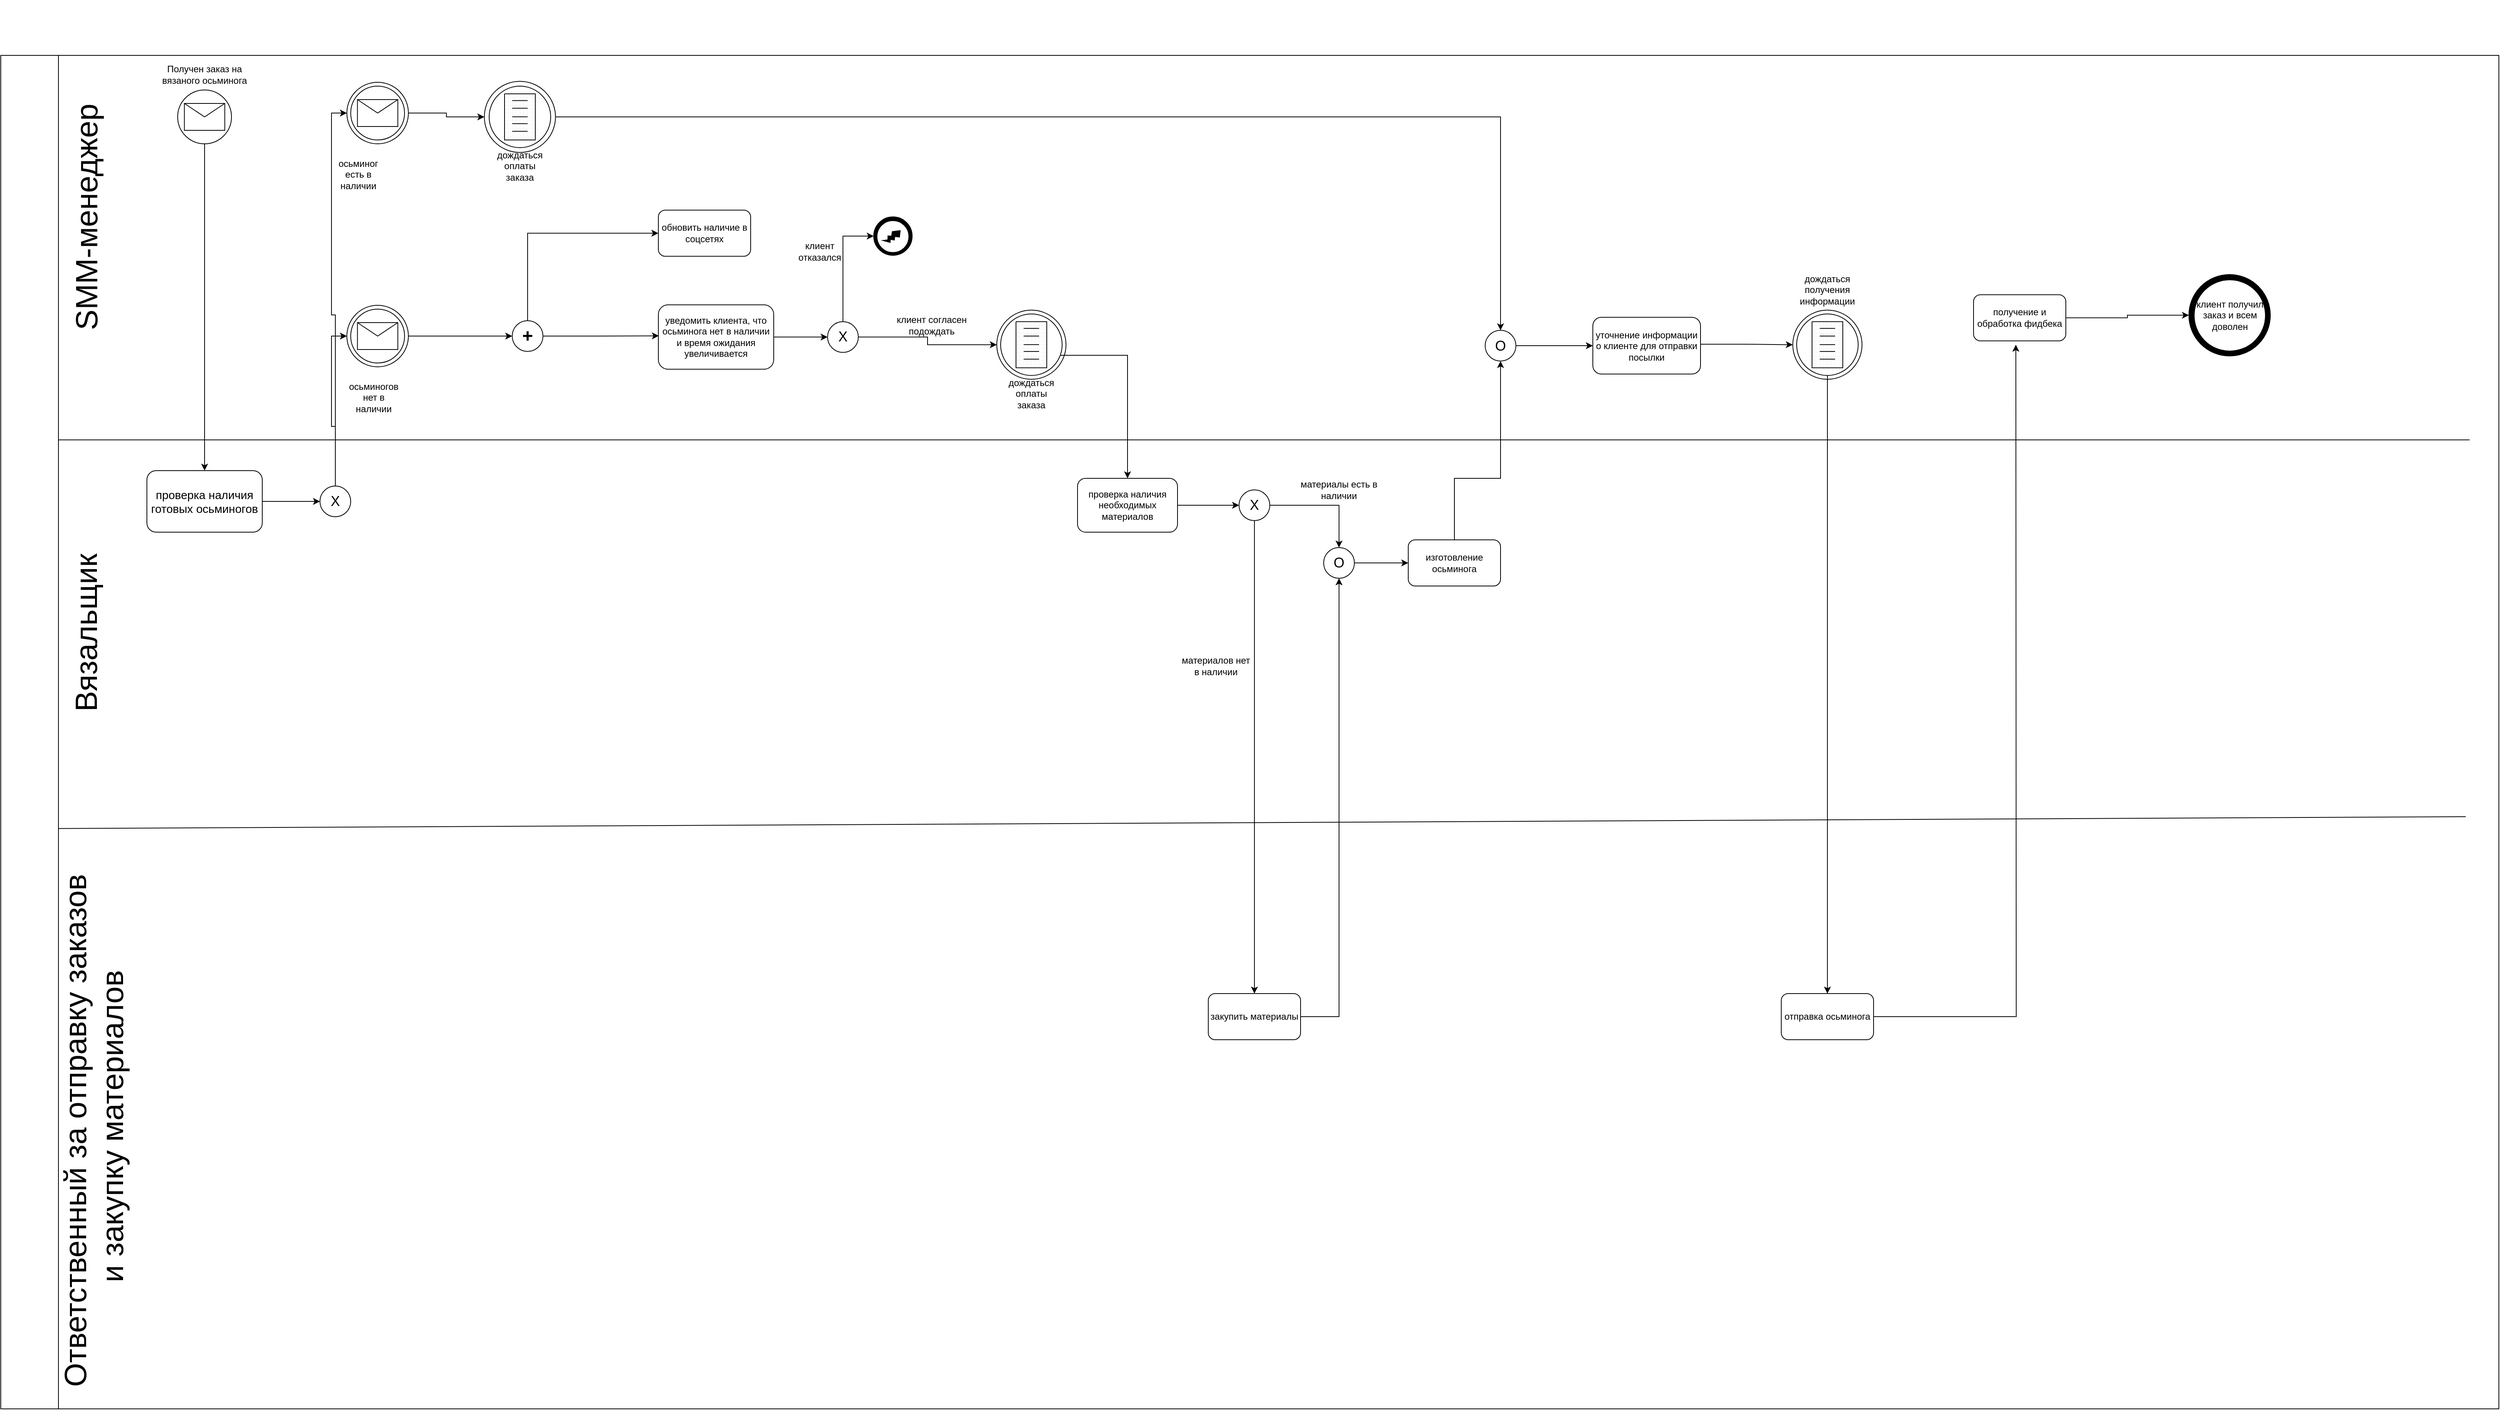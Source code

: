 <mxfile version="22.0.4" type="device">
  <diagram id="6twuzLm5iAzyebDN_P44" name="Страница — 1">
    <mxGraphModel dx="2100" dy="1102" grid="1" gridSize="10" guides="1" tooltips="1" connect="1" arrows="1" fold="1" page="1" pageScale="1" pageWidth="3300" pageHeight="2339" math="0" shadow="0">
      <root>
        <mxCell id="0" />
        <mxCell id="1" parent="0" />
        <mxCell id="RMXHGpKho5bCqK_wCiFU-126" value="" style="rounded=0;whiteSpace=wrap;html=1;" vertex="1" parent="1">
          <mxGeometry x="28" y="85" width="3245" height="1760" as="geometry" />
        </mxCell>
        <mxCell id="RMXHGpKho5bCqK_wCiFU-89" style="edgeStyle=orthogonalEdgeStyle;rounded=0;orthogonalLoop=1;jettySize=auto;html=1;exitX=1;exitY=0.5;exitDx=0;exitDy=0;entryX=0.5;entryY=0;entryDx=0;entryDy=0;" edge="1" parent="1" source="RMXHGpKho5bCqK_wCiFU-73" target="RMXHGpKho5bCqK_wCiFU-90">
          <mxGeometry relative="1" as="geometry">
            <mxPoint x="1955" y="462" as="targetPoint" />
          </mxGeometry>
        </mxCell>
        <mxCell id="RMXHGpKho5bCqK_wCiFU-83" value="" style="ellipse;whiteSpace=wrap;html=1;aspect=fixed;" vertex="1" parent="1">
          <mxGeometry x="1320" y="416.25" width="90" height="90" as="geometry" />
        </mxCell>
        <mxCell id="RMXHGpKho5bCqK_wCiFU-82" value="" style="ellipse;whiteSpace=wrap;html=1;aspect=fixed;" vertex="1" parent="1">
          <mxGeometry x="653.75" y="118.75" width="92.5" height="92.5" as="geometry" />
        </mxCell>
        <mxCell id="RMXHGpKho5bCqK_wCiFU-4" value="" style="endArrow=none;html=1;rounded=0;exitX=0;exitY=0.25;exitDx=0;exitDy=0;entryX=1;entryY=0.25;entryDx=0;entryDy=0;" edge="1" parent="1">
          <mxGeometry width="50" height="50" relative="1" as="geometry">
            <mxPoint x="25" y="585" as="sourcePoint" />
            <mxPoint x="3235" y="585" as="targetPoint" />
          </mxGeometry>
        </mxCell>
        <mxCell id="RMXHGpKho5bCqK_wCiFU-5" value="" style="endArrow=none;html=1;rounded=0;exitX=0;exitY=0.25;exitDx=0;exitDy=0;entryX=1;entryY=0.629;entryDx=0;entryDy=0;entryPerimeter=0;" edge="1" parent="1">
          <mxGeometry width="50" height="50" relative="1" as="geometry">
            <mxPoint x="25" y="1090.71" as="sourcePoint" />
            <mxPoint x="3230" y="1075" as="targetPoint" />
          </mxGeometry>
        </mxCell>
        <mxCell id="RMXHGpKho5bCqK_wCiFU-10" value="" style="rounded=0;whiteSpace=wrap;html=1;" vertex="1" parent="1">
          <mxGeometry x="25" y="85" width="75" height="1760" as="geometry" />
        </mxCell>
        <mxCell id="RMXHGpKho5bCqK_wCiFU-12" value="&lt;font style=&quot;font-size: 40px;&quot;&gt;Ответственный за отправку заказов&lt;br&gt;&amp;nbsp;и закупку материалов&lt;br&gt;&lt;/font&gt;" style="text;html=1;strokeColor=none;fillColor=none;align=center;verticalAlign=middle;whiteSpace=wrap;rounded=0;rotation=-90;" vertex="1" parent="1">
          <mxGeometry x="-210" y="1465" width="710" height="36" as="geometry" />
        </mxCell>
        <mxCell id="RMXHGpKho5bCqK_wCiFU-13" value="&lt;font style=&quot;font-size: 40px;&quot;&gt;Вязальщик&lt;br&gt;&lt;/font&gt;" style="text;html=1;strokeColor=none;fillColor=none;align=center;verticalAlign=middle;whiteSpace=wrap;rounded=0;rotation=-90;" vertex="1" parent="1">
          <mxGeometry x="-77.5" y="818" width="425" height="36" as="geometry" />
        </mxCell>
        <mxCell id="RMXHGpKho5bCqK_wCiFU-15" value="&lt;font style=&quot;font-size: 40px;&quot;&gt;SMM-менеджер&lt;br&gt;&lt;/font&gt;" style="text;html=1;strokeColor=none;fillColor=none;align=center;verticalAlign=middle;whiteSpace=wrap;rounded=0;rotation=-90;" vertex="1" parent="1">
          <mxGeometry x="-147.5" y="277.5" width="565" height="36" as="geometry" />
        </mxCell>
        <mxCell id="RMXHGpKho5bCqK_wCiFU-21" value="Получен заказ на вязаного осьминога" style="text;html=1;strokeColor=none;fillColor=none;align=center;verticalAlign=middle;whiteSpace=wrap;rounded=0;" vertex="1" parent="1">
          <mxGeometry x="225" y="80" width="130" height="60" as="geometry" />
        </mxCell>
        <mxCell id="RMXHGpKho5bCqK_wCiFU-22" value="" style="group" vertex="1" connectable="0" parent="1">
          <mxGeometry x="255" y="130" width="70" height="70" as="geometry" />
        </mxCell>
        <mxCell id="RMXHGpKho5bCqK_wCiFU-19" value="" style="ellipse;whiteSpace=wrap;html=1;" vertex="1" parent="RMXHGpKho5bCqK_wCiFU-22">
          <mxGeometry width="70" height="70" as="geometry" />
        </mxCell>
        <mxCell id="RMXHGpKho5bCqK_wCiFU-20" value="" style="shape=message;html=1;html=1;outlineConnect=0;labelPosition=center;verticalLabelPosition=bottom;align=center;verticalAlign=top;" vertex="1" parent="RMXHGpKho5bCqK_wCiFU-22">
          <mxGeometry x="8.75" y="17.5" width="52.5" height="35" as="geometry" />
        </mxCell>
        <mxCell id="RMXHGpKho5bCqK_wCiFU-28" style="edgeStyle=orthogonalEdgeStyle;rounded=0;orthogonalLoop=1;jettySize=auto;html=1;entryX=0;entryY=0.5;entryDx=0;entryDy=0;" edge="1" parent="1" source="RMXHGpKho5bCqK_wCiFU-23" target="RMXHGpKho5bCqK_wCiFU-26">
          <mxGeometry relative="1" as="geometry" />
        </mxCell>
        <mxCell id="RMXHGpKho5bCqK_wCiFU-23" value="проверка наличия готовых осьминогов" style="rounded=1;whiteSpace=wrap;html=1;fontSize=15;" vertex="1" parent="1">
          <mxGeometry x="215" y="625" width="150" height="80" as="geometry" />
        </mxCell>
        <mxCell id="RMXHGpKho5bCqK_wCiFU-25" style="edgeStyle=orthogonalEdgeStyle;rounded=0;orthogonalLoop=1;jettySize=auto;html=1;exitX=0.5;exitY=1;exitDx=0;exitDy=0;" edge="1" parent="1" source="RMXHGpKho5bCqK_wCiFU-19" target="RMXHGpKho5bCqK_wCiFU-23">
          <mxGeometry relative="1" as="geometry">
            <mxPoint x="310" y="621.0" as="targetPoint" />
            <mxPoint x="290" y="205" as="sourcePoint" />
          </mxGeometry>
        </mxCell>
        <mxCell id="RMXHGpKho5bCqK_wCiFU-37" style="edgeStyle=orthogonalEdgeStyle;rounded=0;orthogonalLoop=1;jettySize=auto;html=1;entryX=0;entryY=0.5;entryDx=0;entryDy=0;" edge="1" parent="1" source="RMXHGpKho5bCqK_wCiFU-26" target="RMXHGpKho5bCqK_wCiFU-36">
          <mxGeometry relative="1" as="geometry" />
        </mxCell>
        <mxCell id="RMXHGpKho5bCqK_wCiFU-43" style="edgeStyle=orthogonalEdgeStyle;rounded=0;orthogonalLoop=1;jettySize=auto;html=1;entryX=0;entryY=0.5;entryDx=0;entryDy=0;" edge="1" parent="1" source="RMXHGpKho5bCqK_wCiFU-26" target="RMXHGpKho5bCqK_wCiFU-42">
          <mxGeometry relative="1" as="geometry" />
        </mxCell>
        <mxCell id="RMXHGpKho5bCqK_wCiFU-26" value="Х" style="ellipse;whiteSpace=wrap;html=1;aspect=fixed;fontSize=18;" vertex="1" parent="1">
          <mxGeometry x="440" y="645" width="40" height="40" as="geometry" />
        </mxCell>
        <mxCell id="RMXHGpKho5bCqK_wCiFU-32" value="" style="group" vertex="1" connectable="0" parent="1">
          <mxGeometry x="480" y="415" width="75" height="75" as="geometry" />
        </mxCell>
        <mxCell id="RMXHGpKho5bCqK_wCiFU-33" value="" style="ellipse;whiteSpace=wrap;html=1;" vertex="1" parent="RMXHGpKho5bCqK_wCiFU-32">
          <mxGeometry width="70" height="70" as="geometry" />
        </mxCell>
        <mxCell id="RMXHGpKho5bCqK_wCiFU-34" value="" style="shape=message;html=1;html=1;outlineConnect=0;labelPosition=center;verticalLabelPosition=bottom;align=center;verticalAlign=top;" vertex="1" parent="RMXHGpKho5bCqK_wCiFU-32">
          <mxGeometry x="8.75" y="17.5" width="52.5" height="35" as="geometry" />
        </mxCell>
        <mxCell id="RMXHGpKho5bCqK_wCiFU-36" value="" style="ellipse;whiteSpace=wrap;html=1;aspect=fixed;fillColor=none;" vertex="1" parent="RMXHGpKho5bCqK_wCiFU-32">
          <mxGeometry x="-5" y="-5" width="80" height="80" as="geometry" />
        </mxCell>
        <mxCell id="RMXHGpKho5bCqK_wCiFU-38" value="осьминогов нет в наличии" style="text;html=1;strokeColor=none;fillColor=none;align=center;verticalAlign=middle;whiteSpace=wrap;rounded=0;" vertex="1" parent="1">
          <mxGeometry x="480" y="515" width="60" height="30" as="geometry" />
        </mxCell>
        <mxCell id="RMXHGpKho5bCqK_wCiFU-39" value="" style="group" vertex="1" connectable="0" parent="1">
          <mxGeometry x="480" y="125" width="75" height="75" as="geometry" />
        </mxCell>
        <mxCell id="RMXHGpKho5bCqK_wCiFU-40" value="" style="ellipse;whiteSpace=wrap;html=1;" vertex="1" parent="RMXHGpKho5bCqK_wCiFU-39">
          <mxGeometry width="70" height="70" as="geometry" />
        </mxCell>
        <mxCell id="RMXHGpKho5bCqK_wCiFU-41" value="" style="shape=message;html=1;html=1;outlineConnect=0;labelPosition=center;verticalLabelPosition=bottom;align=center;verticalAlign=top;" vertex="1" parent="RMXHGpKho5bCqK_wCiFU-39">
          <mxGeometry x="8.75" y="17.5" width="52.5" height="35" as="geometry" />
        </mxCell>
        <mxCell id="RMXHGpKho5bCqK_wCiFU-42" value="" style="ellipse;whiteSpace=wrap;html=1;aspect=fixed;fillColor=none;" vertex="1" parent="RMXHGpKho5bCqK_wCiFU-39">
          <mxGeometry x="-5" y="-5" width="80" height="80" as="geometry" />
        </mxCell>
        <mxCell id="RMXHGpKho5bCqK_wCiFU-44" value="осьминог есть в наличии" style="text;html=1;strokeColor=none;fillColor=none;align=center;verticalAlign=middle;whiteSpace=wrap;rounded=0;" vertex="1" parent="1">
          <mxGeometry x="460" y="225" width="60" height="30" as="geometry" />
        </mxCell>
        <mxCell id="RMXHGpKho5bCqK_wCiFU-109" value="" style="edgeStyle=orthogonalEdgeStyle;rounded=0;orthogonalLoop=1;jettySize=auto;html=1;" edge="1" parent="1" source="RMXHGpKho5bCqK_wCiFU-45" target="RMXHGpKho5bCqK_wCiFU-108">
          <mxGeometry relative="1" as="geometry" />
        </mxCell>
        <mxCell id="RMXHGpKho5bCqK_wCiFU-45" value="уведомить клиента, что осьминога нет в наличии и время ожидания увеличивается" style="rounded=1;whiteSpace=wrap;html=1;" vertex="1" parent="1">
          <mxGeometry x="880" y="409.38" width="150" height="83.75" as="geometry" />
        </mxCell>
        <mxCell id="RMXHGpKho5bCqK_wCiFU-51" value="" style="edgeStyle=orthogonalEdgeStyle;rounded=0;orthogonalLoop=1;jettySize=auto;html=1;" edge="1" parent="1" source="RMXHGpKho5bCqK_wCiFU-47" target="RMXHGpKho5bCqK_wCiFU-50">
          <mxGeometry relative="1" as="geometry" />
        </mxCell>
        <mxCell id="RMXHGpKho5bCqK_wCiFU-47" value="проверка наличия необходимых материалов" style="rounded=1;whiteSpace=wrap;html=1;" vertex="1" parent="1">
          <mxGeometry x="1425" y="635" width="130" height="70" as="geometry" />
        </mxCell>
        <mxCell id="RMXHGpKho5bCqK_wCiFU-55" style="edgeStyle=orthogonalEdgeStyle;rounded=0;orthogonalLoop=1;jettySize=auto;html=1;entryX=0.5;entryY=0;entryDx=0;entryDy=0;" edge="1" parent="1" source="RMXHGpKho5bCqK_wCiFU-50" target="RMXHGpKho5bCqK_wCiFU-54">
          <mxGeometry relative="1" as="geometry" />
        </mxCell>
        <mxCell id="RMXHGpKho5bCqK_wCiFU-57" style="edgeStyle=orthogonalEdgeStyle;rounded=0;orthogonalLoop=1;jettySize=auto;html=1;entryX=0.5;entryY=0;entryDx=0;entryDy=0;" edge="1" parent="1" source="RMXHGpKho5bCqK_wCiFU-50" target="RMXHGpKho5bCqK_wCiFU-56">
          <mxGeometry relative="1" as="geometry" />
        </mxCell>
        <mxCell id="RMXHGpKho5bCqK_wCiFU-50" value="Х" style="ellipse;whiteSpace=wrap;html=1;aspect=fixed;fontSize=18;" vertex="1" parent="1">
          <mxGeometry x="1635" y="650" width="40" height="40" as="geometry" />
        </mxCell>
        <mxCell id="RMXHGpKho5bCqK_wCiFU-92" style="edgeStyle=orthogonalEdgeStyle;rounded=0;orthogonalLoop=1;jettySize=auto;html=1;entryX=0.5;entryY=1;entryDx=0;entryDy=0;" edge="1" parent="1" source="RMXHGpKho5bCqK_wCiFU-52" target="RMXHGpKho5bCqK_wCiFU-90">
          <mxGeometry relative="1" as="geometry">
            <Array as="points">
              <mxPoint x="1915" y="635" />
              <mxPoint x="1975" y="635" />
            </Array>
          </mxGeometry>
        </mxCell>
        <mxCell id="RMXHGpKho5bCqK_wCiFU-52" value="изготовление осьминога" style="rounded=1;whiteSpace=wrap;html=1;" vertex="1" parent="1">
          <mxGeometry x="1855" y="715" width="120" height="60" as="geometry" />
        </mxCell>
        <mxCell id="RMXHGpKho5bCqK_wCiFU-58" style="edgeStyle=orthogonalEdgeStyle;rounded=0;orthogonalLoop=1;jettySize=auto;html=1;entryX=0.5;entryY=1;entryDx=0;entryDy=0;" edge="1" parent="1" source="RMXHGpKho5bCqK_wCiFU-54" target="RMXHGpKho5bCqK_wCiFU-56">
          <mxGeometry relative="1" as="geometry" />
        </mxCell>
        <mxCell id="RMXHGpKho5bCqK_wCiFU-54" value="закупить материалы" style="rounded=1;whiteSpace=wrap;html=1;" vertex="1" parent="1">
          <mxGeometry x="1595" y="1305" width="120" height="60" as="geometry" />
        </mxCell>
        <mxCell id="RMXHGpKho5bCqK_wCiFU-60" value="" style="edgeStyle=orthogonalEdgeStyle;rounded=0;orthogonalLoop=1;jettySize=auto;html=1;" edge="1" parent="1" source="RMXHGpKho5bCqK_wCiFU-56" target="RMXHGpKho5bCqK_wCiFU-52">
          <mxGeometry relative="1" as="geometry" />
        </mxCell>
        <mxCell id="RMXHGpKho5bCqK_wCiFU-56" value="О" style="ellipse;whiteSpace=wrap;html=1;aspect=fixed;fontSize=18;" vertex="1" parent="1">
          <mxGeometry x="1745" y="725" width="40" height="40" as="geometry" />
        </mxCell>
        <mxCell id="RMXHGpKho5bCqK_wCiFU-85" style="edgeStyle=orthogonalEdgeStyle;rounded=0;orthogonalLoop=1;jettySize=auto;html=1;entryX=0.5;entryY=0;entryDx=0;entryDy=0;" edge="1" parent="1" source="RMXHGpKho5bCqK_wCiFU-61" target="RMXHGpKho5bCqK_wCiFU-47">
          <mxGeometry relative="1" as="geometry">
            <Array as="points">
              <mxPoint x="1490" y="475" />
            </Array>
          </mxGeometry>
        </mxCell>
        <mxCell id="RMXHGpKho5bCqK_wCiFU-61" value="" style="ellipse;whiteSpace=wrap;html=1;aspect=fixed;" vertex="1" parent="1">
          <mxGeometry x="1325" y="421.25" width="80" height="80" as="geometry" />
        </mxCell>
        <mxCell id="RMXHGpKho5bCqK_wCiFU-62" value="" style="verticalLabelPosition=bottom;verticalAlign=top;html=1;shape=mxgraph.basic.patternFillRect;fillStyle=grid;step=5;fillStrokeWidth=0.2;fillStrokeColor=#dddddd;" vertex="1" parent="1">
          <mxGeometry x="1345" y="431.25" width="40" height="60" as="geometry" />
        </mxCell>
        <mxCell id="RMXHGpKho5bCqK_wCiFU-63" value="" style="endArrow=none;html=1;rounded=0;" edge="1" parent="1">
          <mxGeometry width="50" height="50" relative="1" as="geometry">
            <mxPoint x="1355" y="440" as="sourcePoint" />
            <mxPoint x="1375" y="440" as="targetPoint" />
            <Array as="points">
              <mxPoint x="1365" y="440" />
            </Array>
          </mxGeometry>
        </mxCell>
        <mxCell id="RMXHGpKho5bCqK_wCiFU-64" value="" style="endArrow=none;html=1;rounded=0;" edge="1" parent="1">
          <mxGeometry width="50" height="50" relative="1" as="geometry">
            <mxPoint x="1355" y="450" as="sourcePoint" />
            <mxPoint x="1375" y="450" as="targetPoint" />
            <Array as="points">
              <mxPoint x="1365" y="450" />
            </Array>
          </mxGeometry>
        </mxCell>
        <mxCell id="RMXHGpKho5bCqK_wCiFU-65" value="" style="endArrow=none;html=1;rounded=0;" edge="1" parent="1">
          <mxGeometry width="50" height="50" relative="1" as="geometry">
            <mxPoint x="1355" y="461.17" as="sourcePoint" />
            <mxPoint x="1375" y="461.17" as="targetPoint" />
            <Array as="points">
              <mxPoint x="1365" y="461.17" />
            </Array>
          </mxGeometry>
        </mxCell>
        <mxCell id="RMXHGpKho5bCqK_wCiFU-66" value="" style="endArrow=none;html=1;rounded=0;" edge="1" parent="1">
          <mxGeometry width="50" height="50" relative="1" as="geometry">
            <mxPoint x="1355" y="470" as="sourcePoint" />
            <mxPoint x="1375" y="470" as="targetPoint" />
            <Array as="points">
              <mxPoint x="1365" y="470" />
            </Array>
          </mxGeometry>
        </mxCell>
        <mxCell id="RMXHGpKho5bCqK_wCiFU-67" value="" style="endArrow=none;html=1;rounded=0;" edge="1" parent="1">
          <mxGeometry width="50" height="50" relative="1" as="geometry">
            <mxPoint x="1355" y="480" as="sourcePoint" />
            <mxPoint x="1375" y="480" as="targetPoint" />
            <Array as="points">
              <mxPoint x="1365" y="480" />
            </Array>
          </mxGeometry>
        </mxCell>
        <mxCell id="RMXHGpKho5bCqK_wCiFU-68" value="дождаться оплаты заказа" style="text;html=1;strokeColor=none;fillColor=none;align=center;verticalAlign=middle;whiteSpace=wrap;rounded=0;" vertex="1" parent="1">
          <mxGeometry x="1335" y="510" width="60" height="30" as="geometry" />
        </mxCell>
        <mxCell id="RMXHGpKho5bCqK_wCiFU-72" value="клиент согласен &lt;br&gt;подождать" style="text;html=1;align=center;verticalAlign=middle;resizable=0;points=[];autosize=1;strokeColor=none;fillColor=none;" vertex="1" parent="1">
          <mxGeometry x="1180" y="416.25" width="110" height="40" as="geometry" />
        </mxCell>
        <mxCell id="RMXHGpKho5bCqK_wCiFU-73" value="" style="ellipse;whiteSpace=wrap;html=1;aspect=fixed;" vertex="1" parent="1">
          <mxGeometry x="660" y="125" width="80" height="80" as="geometry" />
        </mxCell>
        <mxCell id="RMXHGpKho5bCqK_wCiFU-74" value="" style="verticalLabelPosition=bottom;verticalAlign=top;html=1;shape=mxgraph.basic.patternFillRect;fillStyle=grid;step=5;fillStrokeWidth=0.2;fillStrokeColor=#dddddd;" vertex="1" parent="1">
          <mxGeometry x="680" y="135" width="40" height="60" as="geometry" />
        </mxCell>
        <mxCell id="RMXHGpKho5bCqK_wCiFU-75" value="" style="endArrow=none;html=1;rounded=0;" edge="1" parent="1">
          <mxGeometry width="50" height="50" relative="1" as="geometry">
            <mxPoint x="690" y="143.75" as="sourcePoint" />
            <mxPoint x="710" y="143.75" as="targetPoint" />
            <Array as="points">
              <mxPoint x="700" y="143.75" />
            </Array>
          </mxGeometry>
        </mxCell>
        <mxCell id="RMXHGpKho5bCqK_wCiFU-76" value="" style="endArrow=none;html=1;rounded=0;" edge="1" parent="1">
          <mxGeometry width="50" height="50" relative="1" as="geometry">
            <mxPoint x="690" y="153.75" as="sourcePoint" />
            <mxPoint x="710" y="153.75" as="targetPoint" />
            <Array as="points">
              <mxPoint x="700" y="153.75" />
            </Array>
          </mxGeometry>
        </mxCell>
        <mxCell id="RMXHGpKho5bCqK_wCiFU-77" value="" style="endArrow=none;html=1;rounded=0;" edge="1" parent="1">
          <mxGeometry width="50" height="50" relative="1" as="geometry">
            <mxPoint x="690" y="164.92" as="sourcePoint" />
            <mxPoint x="710" y="164.92" as="targetPoint" />
            <Array as="points">
              <mxPoint x="700" y="164.92" />
            </Array>
          </mxGeometry>
        </mxCell>
        <mxCell id="RMXHGpKho5bCqK_wCiFU-78" value="" style="endArrow=none;html=1;rounded=0;" edge="1" parent="1">
          <mxGeometry width="50" height="50" relative="1" as="geometry">
            <mxPoint x="690" y="173.75" as="sourcePoint" />
            <mxPoint x="710" y="173.75" as="targetPoint" />
            <Array as="points">
              <mxPoint x="700" y="173.75" />
            </Array>
          </mxGeometry>
        </mxCell>
        <mxCell id="RMXHGpKho5bCqK_wCiFU-79" value="" style="endArrow=none;html=1;rounded=0;" edge="1" parent="1">
          <mxGeometry width="50" height="50" relative="1" as="geometry">
            <mxPoint x="690" y="183.75" as="sourcePoint" />
            <mxPoint x="710" y="183.75" as="targetPoint" />
            <Array as="points">
              <mxPoint x="700" y="183.75" />
            </Array>
          </mxGeometry>
        </mxCell>
        <mxCell id="RMXHGpKho5bCqK_wCiFU-80" value="дождаться оплаты заказа" style="text;html=1;strokeColor=none;fillColor=none;align=center;verticalAlign=middle;whiteSpace=wrap;rounded=0;" vertex="1" parent="1">
          <mxGeometry x="670" y="213.75" width="60" height="30" as="geometry" />
        </mxCell>
        <mxCell id="RMXHGpKho5bCqK_wCiFU-81" style="edgeStyle=orthogonalEdgeStyle;rounded=0;orthogonalLoop=1;jettySize=auto;html=1;entryX=0;entryY=0.5;entryDx=0;entryDy=0;" edge="1" parent="1" source="RMXHGpKho5bCqK_wCiFU-42" target="RMXHGpKho5bCqK_wCiFU-82">
          <mxGeometry relative="1" as="geometry">
            <mxPoint x="650" y="160" as="targetPoint" />
          </mxGeometry>
        </mxCell>
        <mxCell id="RMXHGpKho5bCqK_wCiFU-86" value="материалов нет в наличии" style="text;html=1;strokeColor=none;fillColor=none;align=center;verticalAlign=middle;whiteSpace=wrap;rounded=0;" vertex="1" parent="1">
          <mxGeometry x="1555" y="864" width="100" height="30" as="geometry" />
        </mxCell>
        <mxCell id="RMXHGpKho5bCqK_wCiFU-87" value="материалы есть в наличии" style="text;html=1;strokeColor=none;fillColor=none;align=center;verticalAlign=middle;whiteSpace=wrap;rounded=0;" vertex="1" parent="1">
          <mxGeometry x="1705" y="635" width="120" height="30" as="geometry" />
        </mxCell>
        <mxCell id="RMXHGpKho5bCqK_wCiFU-102" value="" style="edgeStyle=orthogonalEdgeStyle;rounded=0;orthogonalLoop=1;jettySize=auto;html=1;exitX=0.999;exitY=0.474;exitDx=0;exitDy=0;exitPerimeter=0;" edge="1" parent="1" source="RMXHGpKho5bCqK_wCiFU-88" target="RMXHGpKho5bCqK_wCiFU-93">
          <mxGeometry relative="1" as="geometry" />
        </mxCell>
        <mxCell id="RMXHGpKho5bCqK_wCiFU-88" value="уточнение информации о клиенте для отправки посылки" style="rounded=1;whiteSpace=wrap;html=1;" vertex="1" parent="1">
          <mxGeometry x="2095" y="425.63" width="140" height="73.75" as="geometry" />
        </mxCell>
        <mxCell id="RMXHGpKho5bCqK_wCiFU-91" value="" style="edgeStyle=orthogonalEdgeStyle;rounded=0;orthogonalLoop=1;jettySize=auto;html=1;" edge="1" parent="1" source="RMXHGpKho5bCqK_wCiFU-90" target="RMXHGpKho5bCqK_wCiFU-88">
          <mxGeometry relative="1" as="geometry" />
        </mxCell>
        <mxCell id="RMXHGpKho5bCqK_wCiFU-90" value="О" style="ellipse;whiteSpace=wrap;html=1;aspect=fixed;fontSize=18;" vertex="1" parent="1">
          <mxGeometry x="1955" y="442.51" width="40" height="40" as="geometry" />
        </mxCell>
        <mxCell id="RMXHGpKho5bCqK_wCiFU-93" value="" style="ellipse;whiteSpace=wrap;html=1;aspect=fixed;" vertex="1" parent="1">
          <mxGeometry x="2355" y="416.25" width="90" height="90" as="geometry" />
        </mxCell>
        <mxCell id="RMXHGpKho5bCqK_wCiFU-105" style="edgeStyle=orthogonalEdgeStyle;rounded=0;orthogonalLoop=1;jettySize=auto;html=1;entryX=0.5;entryY=0;entryDx=0;entryDy=0;" edge="1" parent="1" source="RMXHGpKho5bCqK_wCiFU-94" target="RMXHGpKho5bCqK_wCiFU-103">
          <mxGeometry relative="1" as="geometry" />
        </mxCell>
        <mxCell id="RMXHGpKho5bCqK_wCiFU-94" value="" style="ellipse;whiteSpace=wrap;html=1;aspect=fixed;" vertex="1" parent="1">
          <mxGeometry x="2360" y="421.25" width="80" height="80" as="geometry" />
        </mxCell>
        <mxCell id="RMXHGpKho5bCqK_wCiFU-95" value="" style="verticalLabelPosition=bottom;verticalAlign=top;html=1;shape=mxgraph.basic.patternFillRect;fillStyle=grid;step=5;fillStrokeWidth=0.2;fillStrokeColor=#dddddd;" vertex="1" parent="1">
          <mxGeometry x="2380" y="431.25" width="40" height="60" as="geometry" />
        </mxCell>
        <mxCell id="RMXHGpKho5bCqK_wCiFU-96" value="" style="endArrow=none;html=1;rounded=0;" edge="1" parent="1">
          <mxGeometry width="50" height="50" relative="1" as="geometry">
            <mxPoint x="2390" y="440" as="sourcePoint" />
            <mxPoint x="2410" y="440" as="targetPoint" />
            <Array as="points">
              <mxPoint x="2400" y="440" />
            </Array>
          </mxGeometry>
        </mxCell>
        <mxCell id="RMXHGpKho5bCqK_wCiFU-97" value="" style="endArrow=none;html=1;rounded=0;" edge="1" parent="1">
          <mxGeometry width="50" height="50" relative="1" as="geometry">
            <mxPoint x="2390" y="450" as="sourcePoint" />
            <mxPoint x="2410" y="450" as="targetPoint" />
            <Array as="points">
              <mxPoint x="2400" y="450" />
            </Array>
          </mxGeometry>
        </mxCell>
        <mxCell id="RMXHGpKho5bCqK_wCiFU-98" value="" style="endArrow=none;html=1;rounded=0;" edge="1" parent="1">
          <mxGeometry width="50" height="50" relative="1" as="geometry">
            <mxPoint x="2390" y="461.17" as="sourcePoint" />
            <mxPoint x="2410" y="461.17" as="targetPoint" />
            <Array as="points">
              <mxPoint x="2400" y="461.17" />
            </Array>
          </mxGeometry>
        </mxCell>
        <mxCell id="RMXHGpKho5bCqK_wCiFU-99" value="" style="endArrow=none;html=1;rounded=0;" edge="1" parent="1">
          <mxGeometry width="50" height="50" relative="1" as="geometry">
            <mxPoint x="2390" y="470" as="sourcePoint" />
            <mxPoint x="2410" y="470" as="targetPoint" />
            <Array as="points">
              <mxPoint x="2400" y="470" />
            </Array>
          </mxGeometry>
        </mxCell>
        <mxCell id="RMXHGpKho5bCqK_wCiFU-100" value="" style="endArrow=none;html=1;rounded=0;" edge="1" parent="1">
          <mxGeometry width="50" height="50" relative="1" as="geometry">
            <mxPoint x="2390" y="480" as="sourcePoint" />
            <mxPoint x="2410" y="480" as="targetPoint" />
            <Array as="points">
              <mxPoint x="2400" y="480" />
            </Array>
          </mxGeometry>
        </mxCell>
        <mxCell id="RMXHGpKho5bCqK_wCiFU-101" value="дождаться получения информации" style="text;html=1;strokeColor=none;fillColor=none;align=center;verticalAlign=middle;whiteSpace=wrap;rounded=0;" vertex="1" parent="1">
          <mxGeometry x="2370" y="375" width="60" height="30" as="geometry" />
        </mxCell>
        <mxCell id="RMXHGpKho5bCqK_wCiFU-107" style="edgeStyle=orthogonalEdgeStyle;rounded=0;orthogonalLoop=1;jettySize=auto;html=1;entryX=0;entryY=0.5;entryDx=0;entryDy=0;" edge="1" parent="1" source="RMXHGpKho5bCqK_wCiFU-103">
          <mxGeometry relative="1" as="geometry">
            <mxPoint x="2645" y="461.25" as="targetPoint" />
          </mxGeometry>
        </mxCell>
        <mxCell id="RMXHGpKho5bCqK_wCiFU-103" value="отправка осьминога" style="rounded=1;whiteSpace=wrap;html=1;" vertex="1" parent="1">
          <mxGeometry x="2340" y="1305" width="120" height="60" as="geometry" />
        </mxCell>
        <mxCell id="RMXHGpKho5bCqK_wCiFU-130" style="edgeStyle=orthogonalEdgeStyle;rounded=0;orthogonalLoop=1;jettySize=auto;html=1;entryX=0;entryY=0.5;entryDx=0;entryDy=0;" edge="1" parent="1" source="RMXHGpKho5bCqK_wCiFU-106" target="RMXHGpKho5bCqK_wCiFU-127">
          <mxGeometry relative="1" as="geometry" />
        </mxCell>
        <mxCell id="RMXHGpKho5bCqK_wCiFU-106" value="получение и обработка фидбека" style="rounded=1;whiteSpace=wrap;html=1;" vertex="1" parent="1">
          <mxGeometry x="2590" y="396.25" width="120" height="60" as="geometry" />
        </mxCell>
        <mxCell id="RMXHGpKho5bCqK_wCiFU-111" style="edgeStyle=orthogonalEdgeStyle;rounded=0;orthogonalLoop=1;jettySize=auto;html=1;entryX=0;entryY=0.5;entryDx=0;entryDy=0;" edge="1" parent="1" source="RMXHGpKho5bCqK_wCiFU-108" target="RMXHGpKho5bCqK_wCiFU-83">
          <mxGeometry relative="1" as="geometry" />
        </mxCell>
        <mxCell id="RMXHGpKho5bCqK_wCiFU-115" style="edgeStyle=orthogonalEdgeStyle;rounded=0;orthogonalLoop=1;jettySize=auto;html=1;entryX=0;entryY=0.5;entryDx=0;entryDy=0;" edge="1" parent="1" source="RMXHGpKho5bCqK_wCiFU-108" target="RMXHGpKho5bCqK_wCiFU-113">
          <mxGeometry relative="1" as="geometry">
            <mxPoint x="1260" y="275" as="targetPoint" />
            <Array as="points">
              <mxPoint x="1120" y="320" />
            </Array>
          </mxGeometry>
        </mxCell>
        <mxCell id="RMXHGpKho5bCqK_wCiFU-108" value="Х" style="ellipse;whiteSpace=wrap;html=1;aspect=fixed;fontSize=18;" vertex="1" parent="1">
          <mxGeometry x="1100" y="431.25" width="40" height="40" as="geometry" />
        </mxCell>
        <mxCell id="RMXHGpKho5bCqK_wCiFU-116" value="" style="group" vertex="1" connectable="0" parent="1">
          <mxGeometry x="1160" y="295" width="50" height="51.25" as="geometry" />
        </mxCell>
        <mxCell id="RMXHGpKho5bCqK_wCiFU-113" value="" style="ellipse;whiteSpace=wrap;html=1;aspect=fixed;fillColor=#000000;" vertex="1" parent="RMXHGpKho5bCqK_wCiFU-116">
          <mxGeometry width="50" height="50" as="geometry" />
        </mxCell>
        <mxCell id="RMXHGpKho5bCqK_wCiFU-112" value="" style="ellipse;whiteSpace=wrap;html=1;aspect=fixed;fontSize=18;" vertex="1" parent="RMXHGpKho5bCqK_wCiFU-116">
          <mxGeometry x="4.226" y="4.852" width="41.538" height="41.538" as="geometry" />
        </mxCell>
        <mxCell id="RMXHGpKho5bCqK_wCiFU-114" value="" style="verticalLabelPosition=bottom;verticalAlign=top;html=1;shape=mxgraph.basic.flash;rotation=45;fillColor=#000000;" vertex="1" parent="RMXHGpKho5bCqK_wCiFU-116">
          <mxGeometry x="18.842" y="13.525" width="12.308" height="25.231" as="geometry" />
        </mxCell>
        <mxCell id="RMXHGpKho5bCqK_wCiFU-117" value="клиент&lt;br&gt;отказался" style="text;html=1;strokeColor=none;fillColor=none;align=center;verticalAlign=middle;whiteSpace=wrap;rounded=0;" vertex="1" parent="1">
          <mxGeometry x="1060" y="325" width="60" height="30" as="geometry" />
        </mxCell>
        <mxCell id="RMXHGpKho5bCqK_wCiFU-121" style="edgeStyle=orthogonalEdgeStyle;rounded=0;orthogonalLoop=1;jettySize=auto;html=1;entryX=0.004;entryY=0.481;entryDx=0;entryDy=0;entryPerimeter=0;" edge="1" parent="1" source="RMXHGpKho5bCqK_wCiFU-119" target="RMXHGpKho5bCqK_wCiFU-45">
          <mxGeometry relative="1" as="geometry" />
        </mxCell>
        <mxCell id="RMXHGpKho5bCqK_wCiFU-123" style="edgeStyle=orthogonalEdgeStyle;rounded=0;orthogonalLoop=1;jettySize=auto;html=1;entryX=0;entryY=0.5;entryDx=0;entryDy=0;" edge="1" parent="1" source="RMXHGpKho5bCqK_wCiFU-119" target="RMXHGpKho5bCqK_wCiFU-122">
          <mxGeometry relative="1" as="geometry">
            <Array as="points">
              <mxPoint x="710" y="316" />
            </Array>
          </mxGeometry>
        </mxCell>
        <mxCell id="RMXHGpKho5bCqK_wCiFU-119" value="&lt;font style=&quot;font-size: 24px;&quot;&gt;&lt;b&gt;+&lt;/b&gt;&lt;/font&gt;" style="ellipse;whiteSpace=wrap;html=1;aspect=fixed;fontSize=18;" vertex="1" parent="1">
          <mxGeometry x="690" y="430" width="40" height="40" as="geometry" />
        </mxCell>
        <mxCell id="RMXHGpKho5bCqK_wCiFU-120" style="edgeStyle=orthogonalEdgeStyle;rounded=0;orthogonalLoop=1;jettySize=auto;html=1;entryX=0;entryY=0.5;entryDx=0;entryDy=0;" edge="1" parent="1" source="RMXHGpKho5bCqK_wCiFU-36" target="RMXHGpKho5bCqK_wCiFU-119">
          <mxGeometry relative="1" as="geometry" />
        </mxCell>
        <mxCell id="RMXHGpKho5bCqK_wCiFU-122" value="обновить наличие в соцсетях" style="rounded=1;whiteSpace=wrap;html=1;" vertex="1" parent="1">
          <mxGeometry x="880" y="286.25" width="120" height="60" as="geometry" />
        </mxCell>
        <mxCell id="RMXHGpKho5bCqK_wCiFU-129" value="" style="group" vertex="1" connectable="0" parent="1">
          <mxGeometry x="2870" y="370" width="110" height="110" as="geometry" />
        </mxCell>
        <mxCell id="RMXHGpKho5bCqK_wCiFU-127" value="" style="ellipse;whiteSpace=wrap;html=1;aspect=fixed;fillColor=#000000;" vertex="1" parent="RMXHGpKho5bCqK_wCiFU-129">
          <mxGeometry width="105.875" height="105.875" as="geometry" />
        </mxCell>
        <mxCell id="RMXHGpKho5bCqK_wCiFU-128" value="клиент получил заказ и всем доволен" style="ellipse;whiteSpace=wrap;html=1;aspect=fixed;" vertex="1" parent="RMXHGpKho5bCqK_wCiFU-129">
          <mxGeometry x="6.875" y="6.875" width="92.641" height="92.641" as="geometry" />
        </mxCell>
      </root>
    </mxGraphModel>
  </diagram>
</mxfile>
